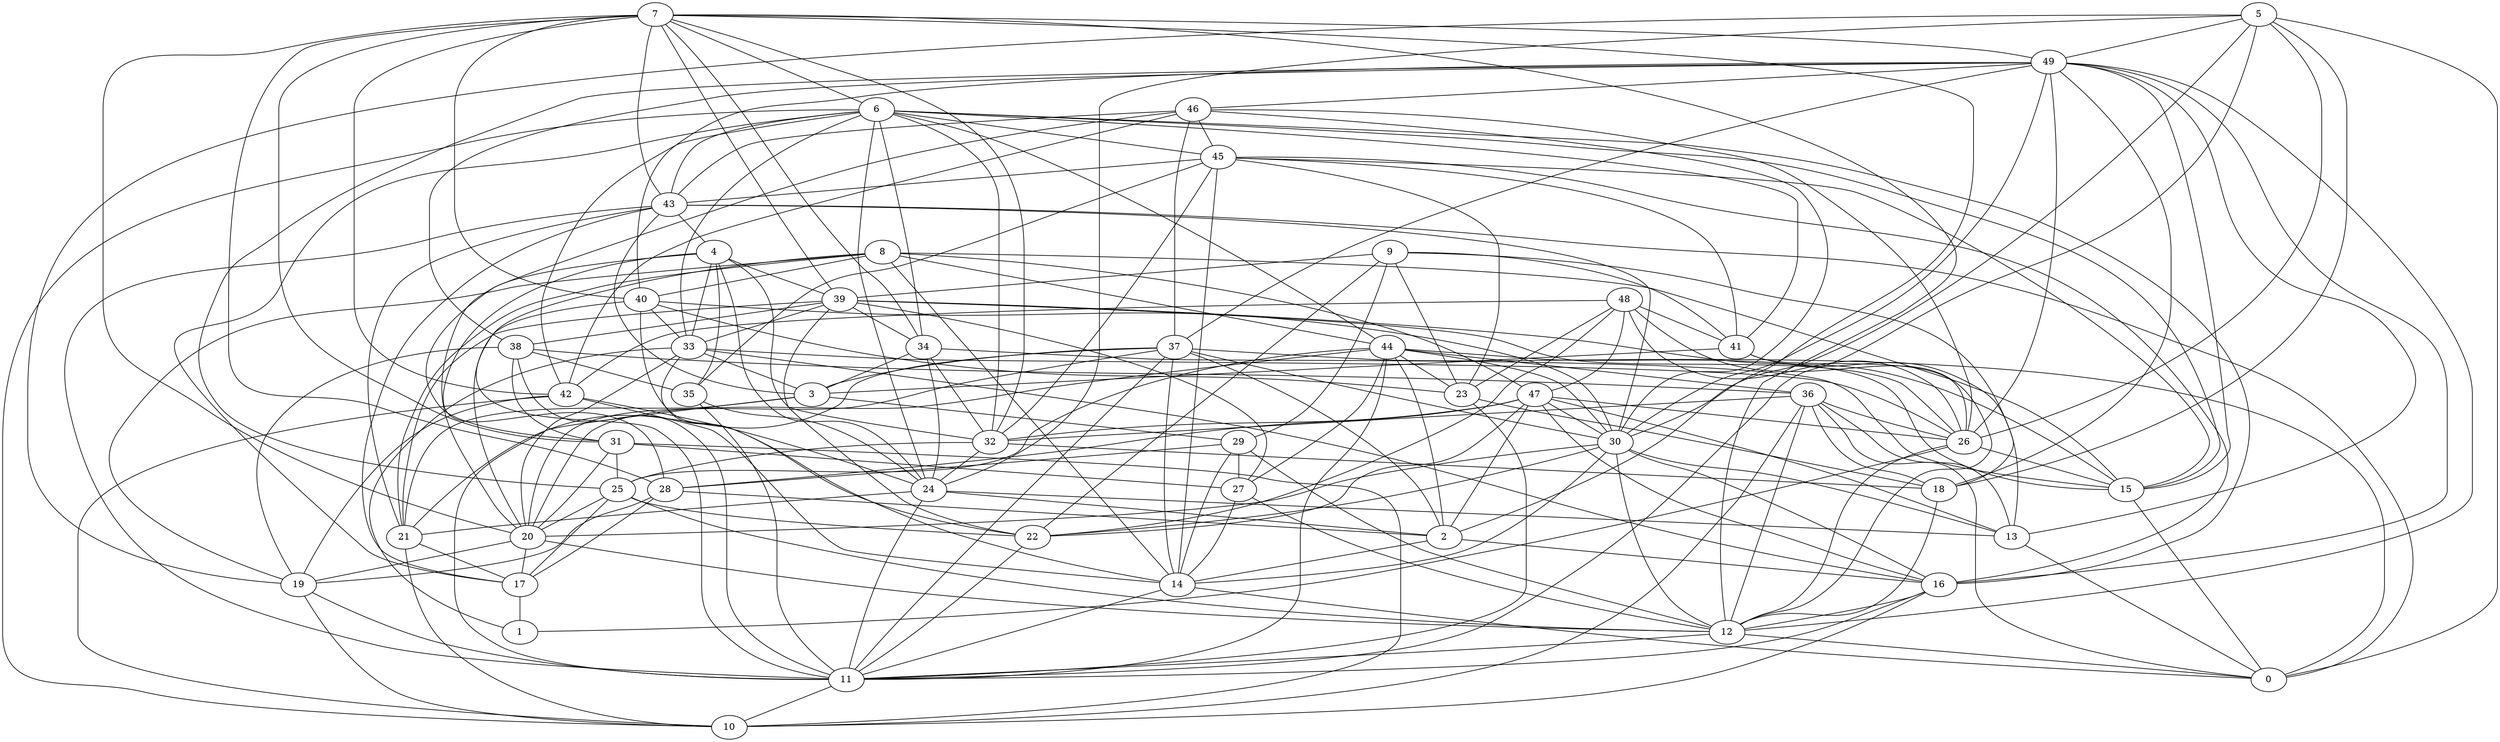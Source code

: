 digraph GG_graph {

subgraph G_graph {
edge [color = black]
"33" -> "1" [dir = none]
"33" -> "14" [dir = none]
"33" -> "26" [dir = none]
"33" -> "16" [dir = none]
"29" -> "12" [dir = none]
"29" -> "14" [dir = none]
"29" -> "28" [dir = none]
"41" -> "3" [dir = none]
"41" -> "26" [dir = none]
"28" -> "2" [dir = none]
"28" -> "19" [dir = none]
"19" -> "11" [dir = none]
"19" -> "10" [dir = none]
"15" -> "0" [dir = none]
"5" -> "49" [dir = none]
"5" -> "24" [dir = none]
"5" -> "19" [dir = none]
"5" -> "0" [dir = none]
"4" -> "33" [dir = none]
"4" -> "32" [dir = none]
"4" -> "28" [dir = none]
"4" -> "20" [dir = none]
"44" -> "27" [dir = none]
"44" -> "11" [dir = none]
"44" -> "15" [dir = none]
"44" -> "36" [dir = none]
"44" -> "23" [dir = none]
"12" -> "0" [dir = none]
"12" -> "11" [dir = none]
"20" -> "19" [dir = none]
"20" -> "12" [dir = none]
"20" -> "17" [dir = none]
"34" -> "3" [dir = none]
"34" -> "15" [dir = none]
"34" -> "32" [dir = none]
"14" -> "11" [dir = none]
"37" -> "11" [dir = none]
"37" -> "21" [dir = none]
"37" -> "30" [dir = none]
"37" -> "14" [dir = none]
"37" -> "20" [dir = none]
"37" -> "3" [dir = none]
"31" -> "25" [dir = none]
"31" -> "20" [dir = none]
"7" -> "49" [dir = none]
"7" -> "31" [dir = none]
"7" -> "28" [dir = none]
"7" -> "34" [dir = none]
"7" -> "20" [dir = none]
"7" -> "40" [dir = none]
"7" -> "6" [dir = none]
"7" -> "32" [dir = none]
"7" -> "2" [dir = none]
"7" -> "42" [dir = none]
"7" -> "12" [dir = none]
"46" -> "30" [dir = none]
"46" -> "31" [dir = none]
"46" -> "43" [dir = none]
"46" -> "42" [dir = none]
"49" -> "37" [dir = none]
"49" -> "46" [dir = none]
"49" -> "16" [dir = none]
"49" -> "25" [dir = none]
"49" -> "38" [dir = none]
"49" -> "30" [dir = none]
"42" -> "24" [dir = none]
"42" -> "14" [dir = none]
"2" -> "14" [dir = none]
"2" -> "16" [dir = none]
"25" -> "17" [dir = none]
"25" -> "12" [dir = none]
"25" -> "22" [dir = none]
"25" -> "20" [dir = none]
"26" -> "12" [dir = none]
"26" -> "15" [dir = none]
"26" -> "1" [dir = none]
"32" -> "25" [dir = none]
"32" -> "18" [dir = none]
"38" -> "11" [dir = none]
"38" -> "35" [dir = none]
"38" -> "19" [dir = none]
"8" -> "40" [dir = none]
"8" -> "21" [dir = none]
"8" -> "11" [dir = none]
"24" -> "11" [dir = none]
"24" -> "2" [dir = none]
"24" -> "13" [dir = none]
"30" -> "12" [dir = none]
"30" -> "14" [dir = none]
"3" -> "11" [dir = none]
"6" -> "15" [dir = none]
"6" -> "44" [dir = none]
"6" -> "16" [dir = none]
"6" -> "43" [dir = none]
"6" -> "42" [dir = none]
"45" -> "43" [dir = none]
"45" -> "32" [dir = none]
"45" -> "35" [dir = none]
"27" -> "12" [dir = none]
"27" -> "14" [dir = none]
"35" -> "11" [dir = none]
"35" -> "24" [dir = none]
"16" -> "11" [dir = none]
"16" -> "12" [dir = none]
"16" -> "10" [dir = none]
"47" -> "16" [dir = none]
"47" -> "13" [dir = none]
"47" -> "26" [dir = none]
"47" -> "2" [dir = none]
"47" -> "28" [dir = none]
"47" -> "32" [dir = none]
"47" -> "30" [dir = none]
"47" -> "22" [dir = none]
"48" -> "41" [dir = none]
"48" -> "26" [dir = none]
"48" -> "22" [dir = none]
"48" -> "12" [dir = none]
"48" -> "42" [dir = none]
"48" -> "47" [dir = none]
"18" -> "12" [dir = none]
"39" -> "34" [dir = none]
"39" -> "27" [dir = none]
"39" -> "22" [dir = none]
"39" -> "15" [dir = none]
"39" -> "26" [dir = none]
"11" -> "10" [dir = none]
"22" -> "11" [dir = none]
"9" -> "29" [dir = none]
"9" -> "23" [dir = none]
"9" -> "22" [dir = none]
"9" -> "18" [dir = none]
"21" -> "17" [dir = none]
"21" -> "10" [dir = none]
"23" -> "11" [dir = none]
"36" -> "13" [dir = none]
"36" -> "32" [dir = none]
"36" -> "10" [dir = none]
"36" -> "0" [dir = none]
"36" -> "12" [dir = none]
"36" -> "18" [dir = none]
"43" -> "4" [dir = none]
"43" -> "0" [dir = none]
"43" -> "17" [dir = none]
"43" -> "21" [dir = none]
"17" -> "1" [dir = none]
"40" -> "30" [dir = none]
"40" -> "22" [dir = none]
"9" -> "39" [dir = none]
"49" -> "12" [dir = none]
"44" -> "20" [dir = none]
"33" -> "20" [dir = none]
"30" -> "20" [dir = none]
"30" -> "16" [dir = none]
"4" -> "35" [dir = none]
"38" -> "36" [dir = none]
"30" -> "13" [dir = none]
"41" -> "13" [dir = none]
"6" -> "34" [dir = none]
"3" -> "29" [dir = none]
"39" -> "33" [dir = none]
"43" -> "30" [dir = none]
"6" -> "45" [dir = none]
"3" -> "21" [dir = none]
"46" -> "37" [dir = none]
"5" -> "26" [dir = none]
"6" -> "10" [dir = none]
"40" -> "20" [dir = none]
"44" -> "2" [dir = none]
"34" -> "24" [dir = none]
"49" -> "13" [dir = none]
"42" -> "10" [dir = none]
"23" -> "18" [dir = none]
"29" -> "27" [dir = none]
"6" -> "33" [dir = none]
"36" -> "26" [dir = none]
"44" -> "25" [dir = none]
"39" -> "38" [dir = none]
"13" -> "0" [dir = none]
"32" -> "24" [dir = none]
"40" -> "33" [dir = none]
"33" -> "3" [dir = none]
"46" -> "26" [dir = none]
"37" -> "2" [dir = none]
"31" -> "10" [dir = none]
"6" -> "24" [dir = none]
"28" -> "17" [dir = none]
"14" -> "0" [dir = none]
"45" -> "41" [dir = none]
"7" -> "39" [dir = none]
"24" -> "21" [dir = none]
"45" -> "16" [dir = none]
"49" -> "15" [dir = none]
"5" -> "30" [dir = none]
"5" -> "18" [dir = none]
"40" -> "23" [dir = none]
"44" -> "30" [dir = none]
"8" -> "14" [dir = none]
"4" -> "39" [dir = none]
"8" -> "15" [dir = none]
"45" -> "15" [dir = none]
"49" -> "40" [dir = none]
"8" -> "19" [dir = none]
"8" -> "47" [dir = none]
"43" -> "3" [dir = none]
"37" -> "0" [dir = none]
"45" -> "23" [dir = none]
"43" -> "11" [dir = none]
"9" -> "41" [dir = none]
"46" -> "45" [dir = none]
"38" -> "31" [dir = none]
"8" -> "44" [dir = none]
"49" -> "18" [dir = none]
"48" -> "23" [dir = none]
"4" -> "24" [dir = none]
"30" -> "22" [dir = none]
"49" -> "26" [dir = none]
"7" -> "43" [dir = none]
"6" -> "41" [dir = none]
"5" -> "11" [dir = none]
"42" -> "19" [dir = none]
"6" -> "17" [dir = none]
"31" -> "27" [dir = none]
"6" -> "32" [dir = none]
"39" -> "21" [dir = none]
"45" -> "14" [dir = none]
}

}
